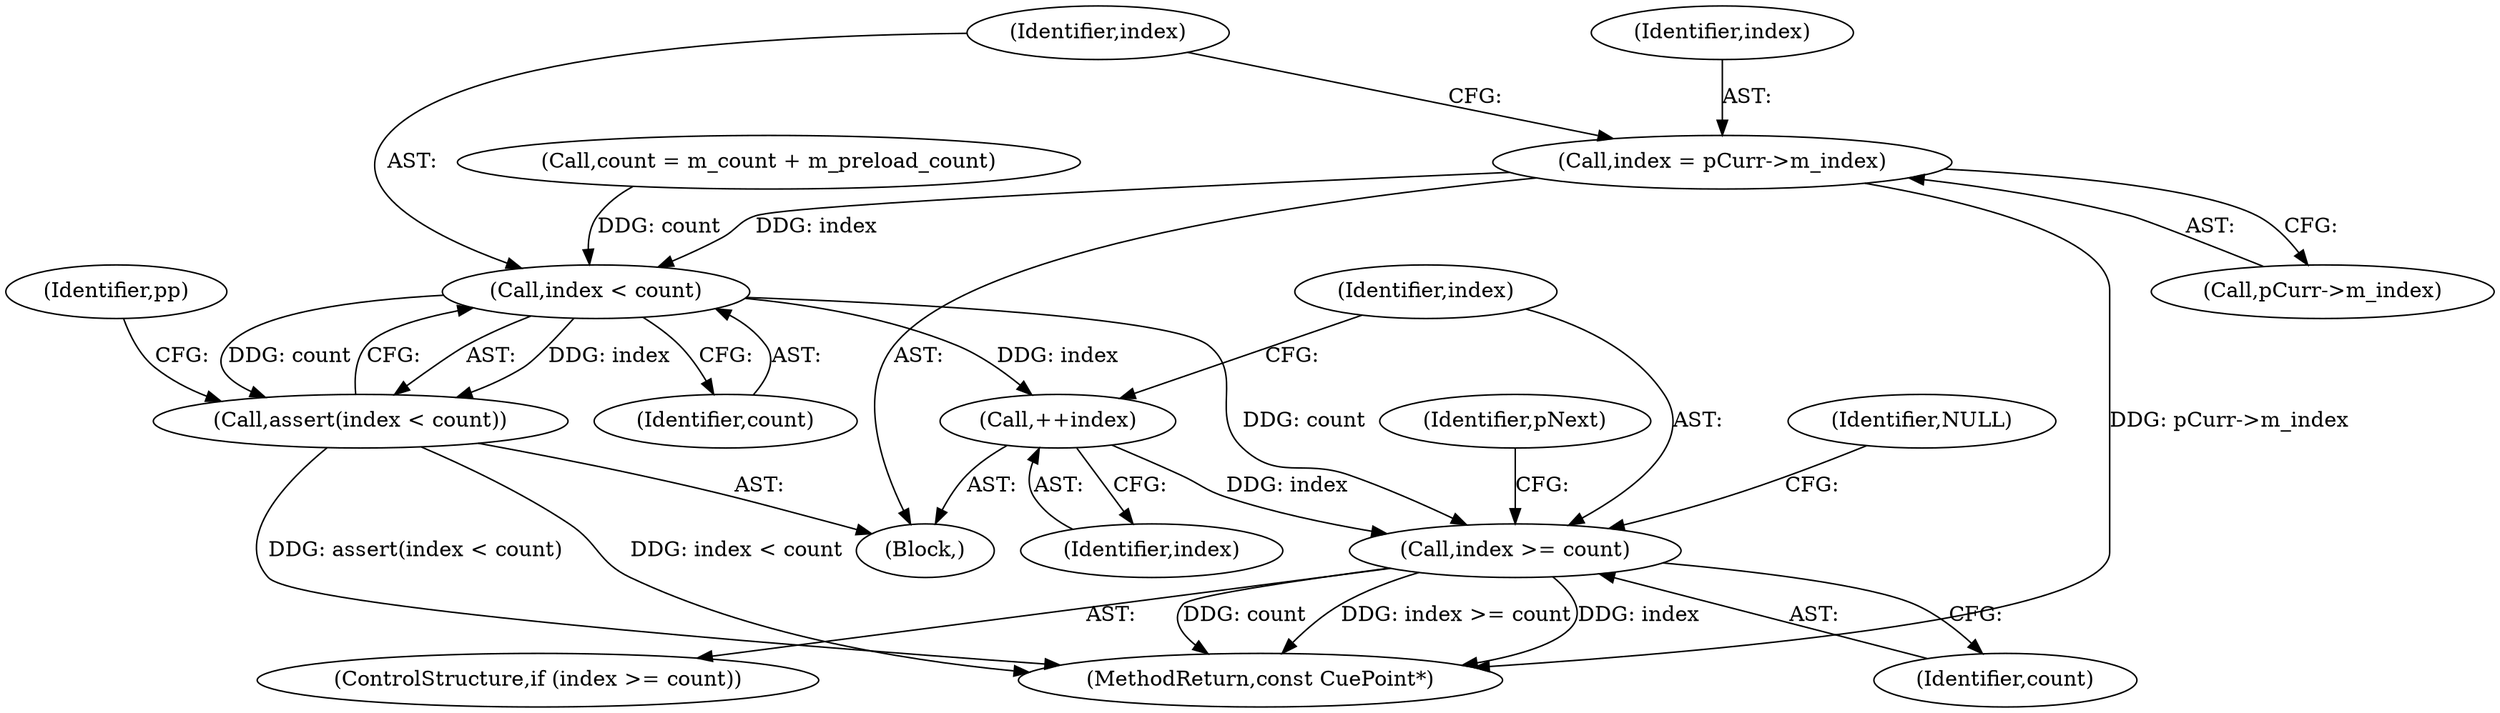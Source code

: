 digraph "1_Android_cc274e2abe8b2a6698a5c47d8aa4bb45f1f9538d_19@pointer" {
"1000126" [label="(Call,index = pCurr->m_index)"];
"1000132" [label="(Call,index < count)"];
"1000131" [label="(Call,assert(index < count))"];
"1000146" [label="(Call,++index)"];
"1000149" [label="(Call,index >= count)"];
"1000133" [label="(Identifier,index)"];
"1000150" [label="(Identifier,index)"];
"1000136" [label="(Identifier,pp)"];
"1000126" [label="(Call,index = pCurr->m_index)"];
"1000147" [label="(Identifier,index)"];
"1000131" [label="(Call,assert(index < count))"];
"1000155" [label="(Identifier,pNext)"];
"1000167" [label="(MethodReturn,const CuePoint*)"];
"1000132" [label="(Call,index < count)"];
"1000146" [label="(Call,++index)"];
"1000148" [label="(ControlStructure,if (index >= count))"];
"1000153" [label="(Identifier,NULL)"];
"1000127" [label="(Identifier,index)"];
"1000102" [label="(Block,)"];
"1000134" [label="(Identifier,count)"];
"1000128" [label="(Call,pCurr->m_index)"];
"1000149" [label="(Call,index >= count)"];
"1000151" [label="(Identifier,count)"];
"1000120" [label="(Call,count = m_count + m_preload_count)"];
"1000126" -> "1000102"  [label="AST: "];
"1000126" -> "1000128"  [label="CFG: "];
"1000127" -> "1000126"  [label="AST: "];
"1000128" -> "1000126"  [label="AST: "];
"1000133" -> "1000126"  [label="CFG: "];
"1000126" -> "1000167"  [label="DDG: pCurr->m_index"];
"1000126" -> "1000132"  [label="DDG: index"];
"1000132" -> "1000131"  [label="AST: "];
"1000132" -> "1000134"  [label="CFG: "];
"1000133" -> "1000132"  [label="AST: "];
"1000134" -> "1000132"  [label="AST: "];
"1000131" -> "1000132"  [label="CFG: "];
"1000132" -> "1000131"  [label="DDG: index"];
"1000132" -> "1000131"  [label="DDG: count"];
"1000120" -> "1000132"  [label="DDG: count"];
"1000132" -> "1000146"  [label="DDG: index"];
"1000132" -> "1000149"  [label="DDG: count"];
"1000131" -> "1000102"  [label="AST: "];
"1000136" -> "1000131"  [label="CFG: "];
"1000131" -> "1000167"  [label="DDG: index < count"];
"1000131" -> "1000167"  [label="DDG: assert(index < count)"];
"1000146" -> "1000102"  [label="AST: "];
"1000146" -> "1000147"  [label="CFG: "];
"1000147" -> "1000146"  [label="AST: "];
"1000150" -> "1000146"  [label="CFG: "];
"1000146" -> "1000149"  [label="DDG: index"];
"1000149" -> "1000148"  [label="AST: "];
"1000149" -> "1000151"  [label="CFG: "];
"1000150" -> "1000149"  [label="AST: "];
"1000151" -> "1000149"  [label="AST: "];
"1000153" -> "1000149"  [label="CFG: "];
"1000155" -> "1000149"  [label="CFG: "];
"1000149" -> "1000167"  [label="DDG: count"];
"1000149" -> "1000167"  [label="DDG: index >= count"];
"1000149" -> "1000167"  [label="DDG: index"];
}

